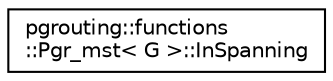 digraph "Graphical Class Hierarchy"
{
  edge [fontname="Helvetica",fontsize="10",labelfontname="Helvetica",labelfontsize="10"];
  node [fontname="Helvetica",fontsize="10",shape=record];
  rankdir="LR";
  Node0 [label="pgrouting::functions\l::Pgr_mst\< G \>::InSpanning",height=0.2,width=0.4,color="black", fillcolor="white", style="filled",URL="$structpgrouting_1_1functions_1_1Pgr__mst_1_1InSpanning.html"];
}
